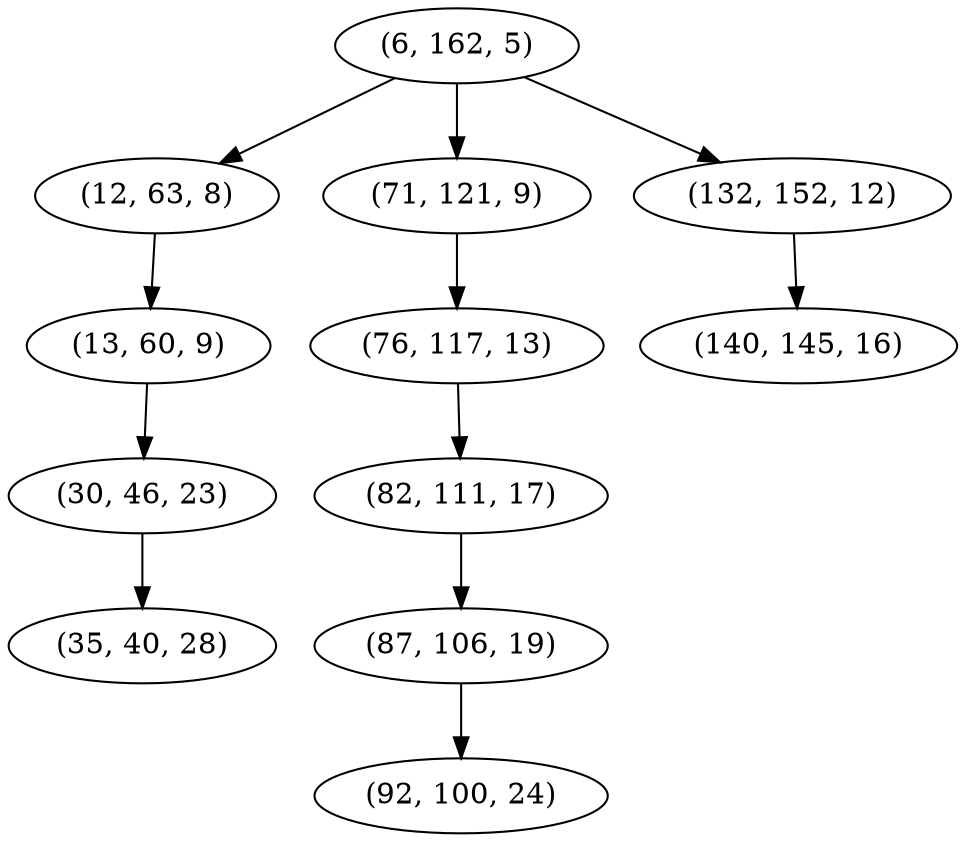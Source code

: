 digraph tree {
    "(6, 162, 5)";
    "(12, 63, 8)";
    "(13, 60, 9)";
    "(30, 46, 23)";
    "(35, 40, 28)";
    "(71, 121, 9)";
    "(76, 117, 13)";
    "(82, 111, 17)";
    "(87, 106, 19)";
    "(92, 100, 24)";
    "(132, 152, 12)";
    "(140, 145, 16)";
    "(6, 162, 5)" -> "(12, 63, 8)";
    "(6, 162, 5)" -> "(71, 121, 9)";
    "(6, 162, 5)" -> "(132, 152, 12)";
    "(12, 63, 8)" -> "(13, 60, 9)";
    "(13, 60, 9)" -> "(30, 46, 23)";
    "(30, 46, 23)" -> "(35, 40, 28)";
    "(71, 121, 9)" -> "(76, 117, 13)";
    "(76, 117, 13)" -> "(82, 111, 17)";
    "(82, 111, 17)" -> "(87, 106, 19)";
    "(87, 106, 19)" -> "(92, 100, 24)";
    "(132, 152, 12)" -> "(140, 145, 16)";
}
